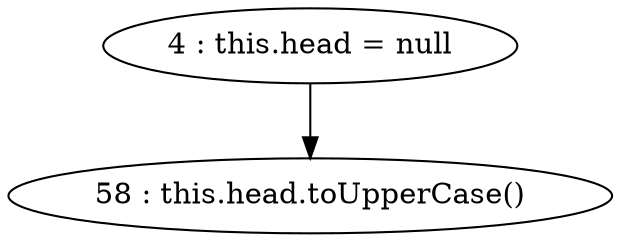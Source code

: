 digraph G {
"4 : this.head = null"
"4 : this.head = null" -> "58 : this.head.toUpperCase()"
"58 : this.head.toUpperCase()"
}